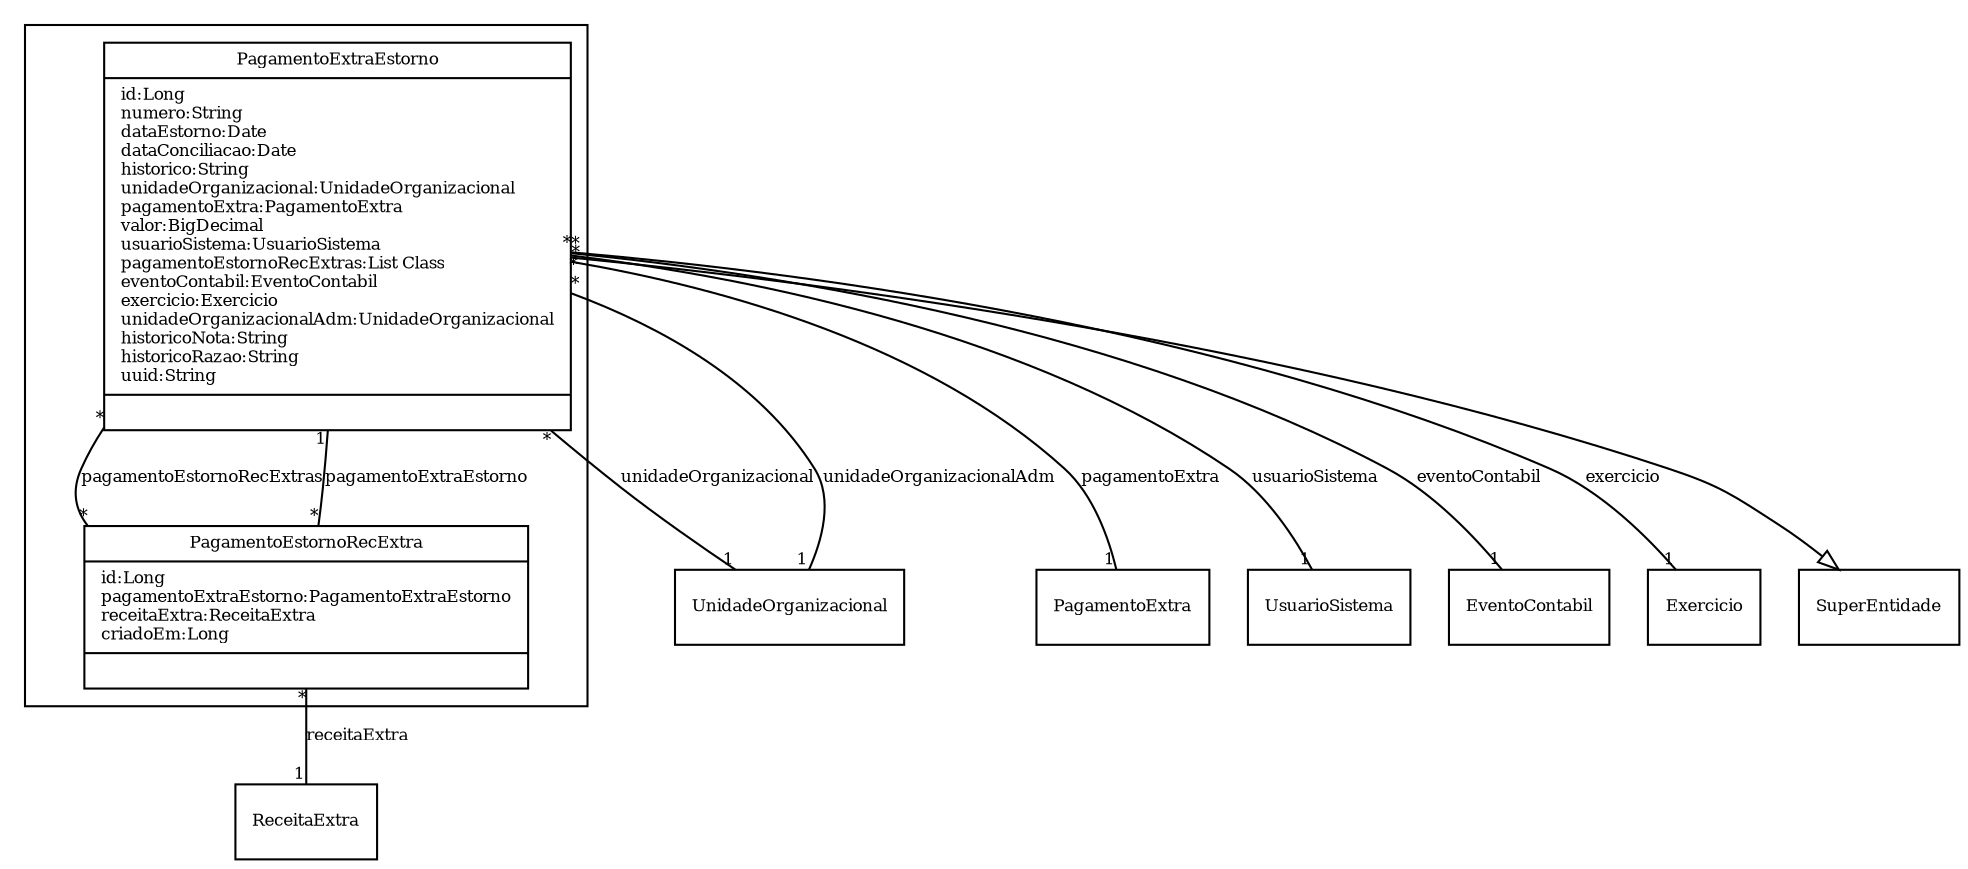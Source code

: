 digraph G{
fontname = "Times-Roman"
fontsize = 8

node [
        fontname = "Times-Roman"
        fontsize = 8
        shape = "record"
]

edge [
        fontname = "Times-Roman"
        fontsize = 8
]

subgraph clusterESTORNO_DESPESA_EXTRAORCAMENTARIA
{
PagamentoExtraEstorno [label = "{PagamentoExtraEstorno|id:Long\lnumero:String\ldataEstorno:Date\ldataConciliacao:Date\lhistorico:String\lunidadeOrganizacional:UnidadeOrganizacional\lpagamentoExtra:PagamentoExtra\lvalor:BigDecimal\lusuarioSistema:UsuarioSistema\lpagamentoEstornoRecExtras:List Class\leventoContabil:EventoContabil\lexercicio:Exercicio\lunidadeOrganizacionalAdm:UnidadeOrganizacional\lhistoricoNota:String\lhistoricoRazao:String\luuid:String\l|\l}"]
PagamentoEstornoRecExtra [label = "{PagamentoEstornoRecExtra|id:Long\lpagamentoExtraEstorno:PagamentoExtraEstorno\lreceitaExtra:ReceitaExtra\lcriadoEm:Long\l|\l}"]
}
edge [arrowhead = "none" headlabel = "1" taillabel = "*"] PagamentoExtraEstorno -> UnidadeOrganizacional [label = "unidadeOrganizacional"]
edge [arrowhead = "none" headlabel = "1" taillabel = "*"] PagamentoExtraEstorno -> PagamentoExtra [label = "pagamentoExtra"]
edge [arrowhead = "none" headlabel = "1" taillabel = "*"] PagamentoExtraEstorno -> UsuarioSistema [label = "usuarioSistema"]
edge [arrowhead = "none" headlabel = "*" taillabel = "*"] PagamentoExtraEstorno -> PagamentoEstornoRecExtra [label = "pagamentoEstornoRecExtras"]
edge [arrowhead = "none" headlabel = "1" taillabel = "*"] PagamentoExtraEstorno -> EventoContabil [label = "eventoContabil"]
edge [arrowhead = "none" headlabel = "1" taillabel = "*"] PagamentoExtraEstorno -> Exercicio [label = "exercicio"]
edge [arrowhead = "none" headlabel = "1" taillabel = "*"] PagamentoExtraEstorno -> UnidadeOrganizacional [label = "unidadeOrganizacionalAdm"]
edge [ arrowhead = "empty" headlabel = "" taillabel = ""] PagamentoExtraEstorno -> SuperEntidade
edge [arrowhead = "none" headlabel = "1" taillabel = "*"] PagamentoEstornoRecExtra -> PagamentoExtraEstorno [label = "pagamentoExtraEstorno"]
edge [arrowhead = "none" headlabel = "1" taillabel = "*"] PagamentoEstornoRecExtra -> ReceitaExtra [label = "receitaExtra"]
}
